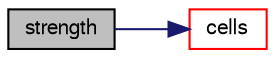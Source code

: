 digraph "strength"
{
  bgcolor="transparent";
  edge [fontname="FreeSans",fontsize="10",labelfontname="FreeSans",labelfontsize="10"];
  node [fontname="FreeSans",fontsize="10",shape=record];
  rankdir="LR";
  Node164 [label="strength",height=0.2,width=0.4,color="black", fillcolor="grey75", style="filled", fontcolor="black"];
  Node164 -> Node165 [color="midnightblue",fontsize="10",style="solid",fontname="FreeSans"];
  Node165 [label="cells",height=0.2,width=0.4,color="red",URL="$a21838.html#a09695970e362122a177f27029f45abbe",tooltip="Return the ignition cells updated if the mesh moved. "];
}
